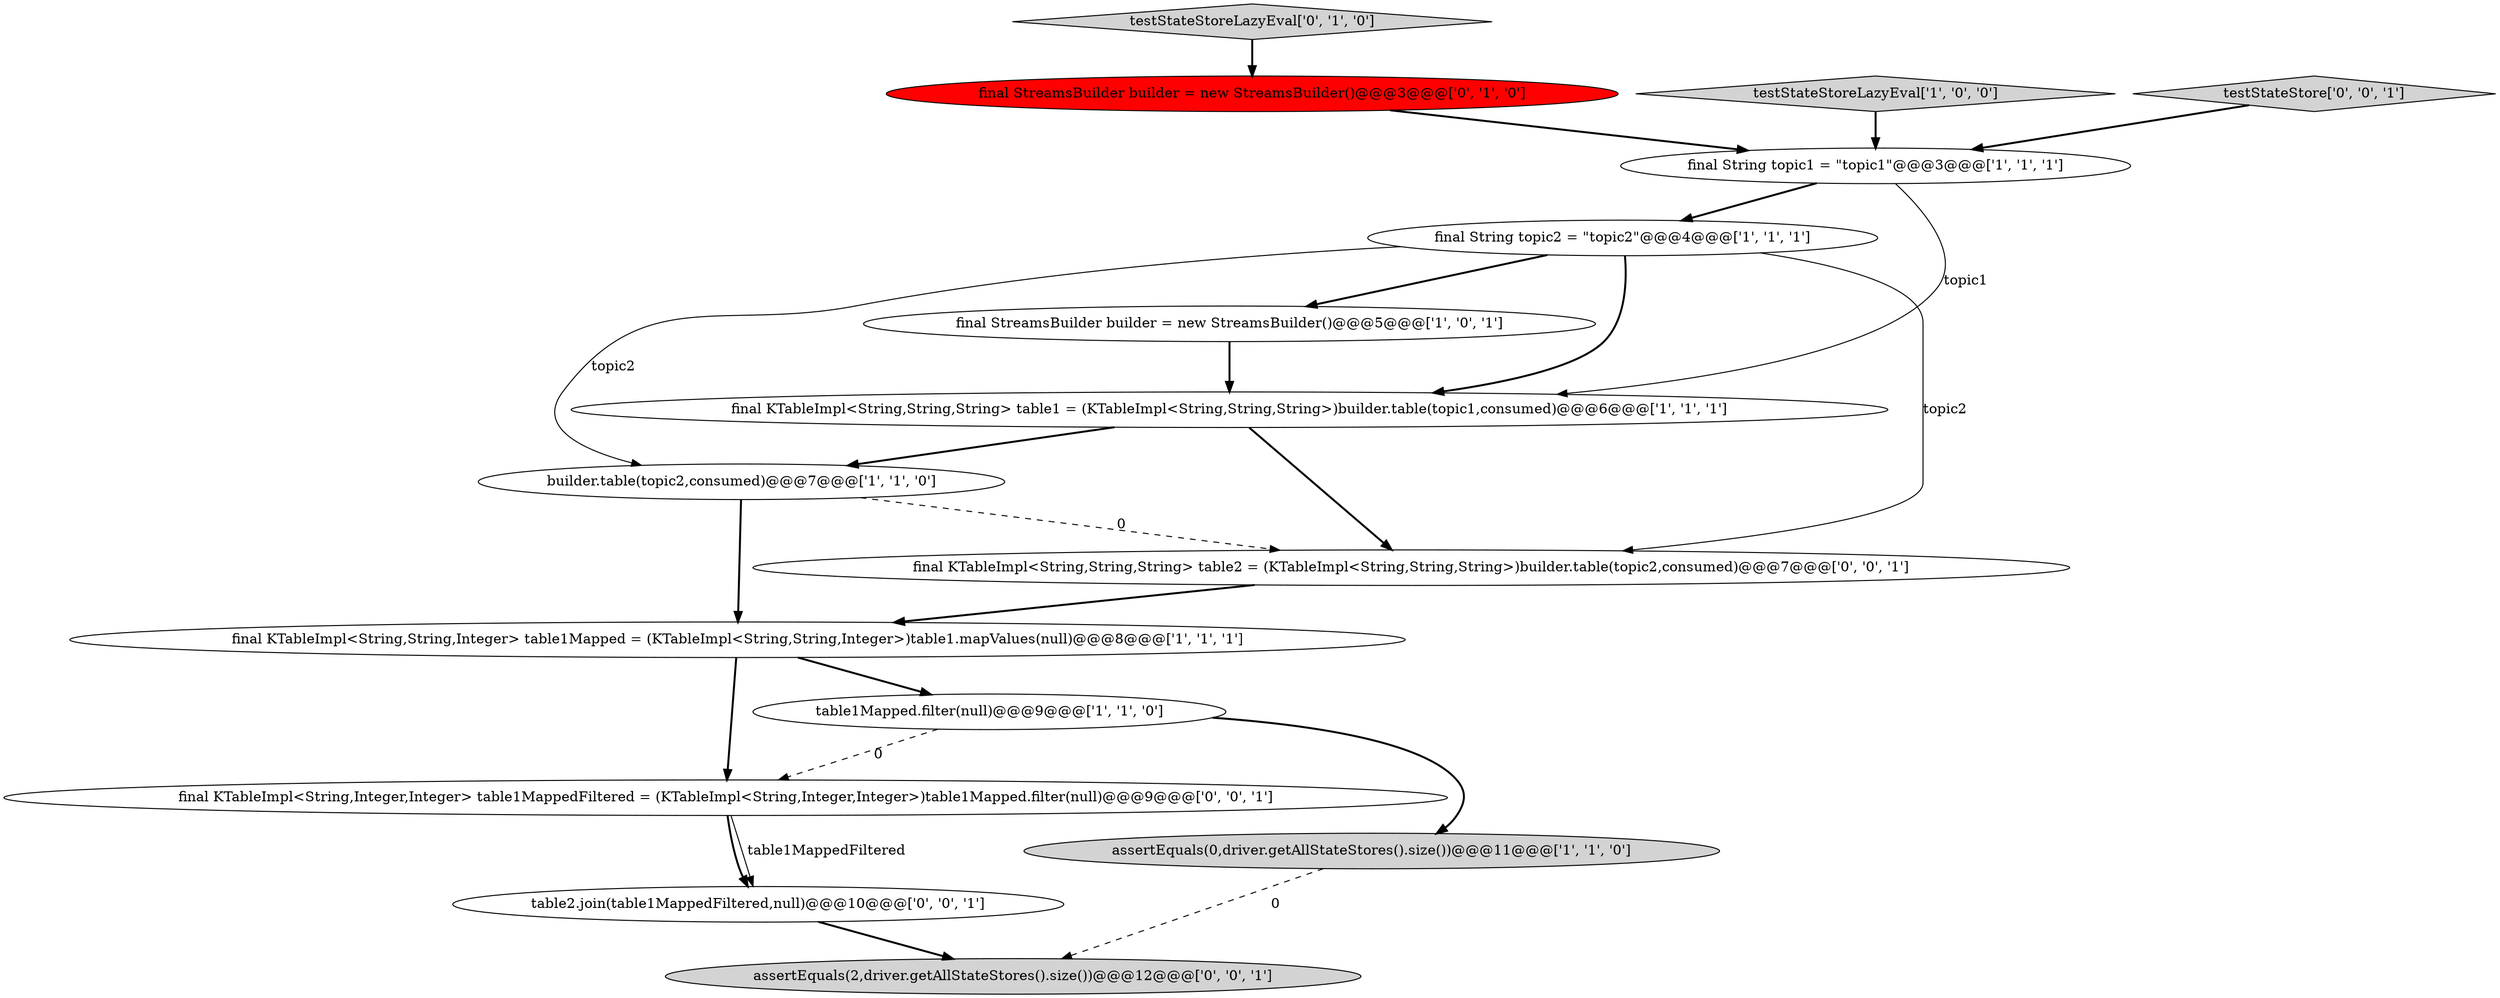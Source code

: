 digraph {
10 [style = filled, label = "final StreamsBuilder builder = new StreamsBuilder()@@@3@@@['0', '1', '0']", fillcolor = red, shape = ellipse image = "AAA1AAABBB2BBB"];
5 [style = filled, label = "testStateStoreLazyEval['1', '0', '0']", fillcolor = lightgray, shape = diamond image = "AAA0AAABBB1BBB"];
12 [style = filled, label = "testStateStore['0', '0', '1']", fillcolor = lightgray, shape = diamond image = "AAA0AAABBB3BBB"];
11 [style = filled, label = "assertEquals(2,driver.getAllStateStores().size())@@@12@@@['0', '0', '1']", fillcolor = lightgray, shape = ellipse image = "AAA0AAABBB3BBB"];
7 [style = filled, label = "final StreamsBuilder builder = new StreamsBuilder()@@@5@@@['1', '0', '1']", fillcolor = white, shape = ellipse image = "AAA0AAABBB1BBB"];
9 [style = filled, label = "testStateStoreLazyEval['0', '1', '0']", fillcolor = lightgray, shape = diamond image = "AAA0AAABBB2BBB"];
8 [style = filled, label = "builder.table(topic2,consumed)@@@7@@@['1', '1', '0']", fillcolor = white, shape = ellipse image = "AAA0AAABBB1BBB"];
13 [style = filled, label = "table2.join(table1MappedFiltered,null)@@@10@@@['0', '0', '1']", fillcolor = white, shape = ellipse image = "AAA0AAABBB3BBB"];
14 [style = filled, label = "final KTableImpl<String,String,String> table2 = (KTableImpl<String,String,String>)builder.table(topic2,consumed)@@@7@@@['0', '0', '1']", fillcolor = white, shape = ellipse image = "AAA0AAABBB3BBB"];
6 [style = filled, label = "final KTableImpl<String,String,Integer> table1Mapped = (KTableImpl<String,String,Integer>)table1.mapValues(null)@@@8@@@['1', '1', '1']", fillcolor = white, shape = ellipse image = "AAA0AAABBB1BBB"];
2 [style = filled, label = "final KTableImpl<String,String,String> table1 = (KTableImpl<String,String,String>)builder.table(topic1,consumed)@@@6@@@['1', '1', '1']", fillcolor = white, shape = ellipse image = "AAA0AAABBB1BBB"];
15 [style = filled, label = "final KTableImpl<String,Integer,Integer> table1MappedFiltered = (KTableImpl<String,Integer,Integer>)table1Mapped.filter(null)@@@9@@@['0', '0', '1']", fillcolor = white, shape = ellipse image = "AAA0AAABBB3BBB"];
1 [style = filled, label = "final String topic2 = \"topic2\"@@@4@@@['1', '1', '1']", fillcolor = white, shape = ellipse image = "AAA0AAABBB1BBB"];
4 [style = filled, label = "table1Mapped.filter(null)@@@9@@@['1', '1', '0']", fillcolor = white, shape = ellipse image = "AAA0AAABBB1BBB"];
3 [style = filled, label = "assertEquals(0,driver.getAllStateStores().size())@@@11@@@['1', '1', '0']", fillcolor = lightgray, shape = ellipse image = "AAA0AAABBB1BBB"];
0 [style = filled, label = "final String topic1 = \"topic1\"@@@3@@@['1', '1', '1']", fillcolor = white, shape = ellipse image = "AAA0AAABBB1BBB"];
4->3 [style = bold, label=""];
1->14 [style = solid, label="topic2"];
15->13 [style = bold, label=""];
8->6 [style = bold, label=""];
9->10 [style = bold, label=""];
8->14 [style = dashed, label="0"];
12->0 [style = bold, label=""];
1->7 [style = bold, label=""];
13->11 [style = bold, label=""];
15->13 [style = solid, label="table1MappedFiltered"];
6->15 [style = bold, label=""];
1->8 [style = solid, label="topic2"];
6->4 [style = bold, label=""];
0->2 [style = solid, label="topic1"];
5->0 [style = bold, label=""];
7->2 [style = bold, label=""];
0->1 [style = bold, label=""];
4->15 [style = dashed, label="0"];
2->14 [style = bold, label=""];
10->0 [style = bold, label=""];
1->2 [style = bold, label=""];
14->6 [style = bold, label=""];
3->11 [style = dashed, label="0"];
2->8 [style = bold, label=""];
}
